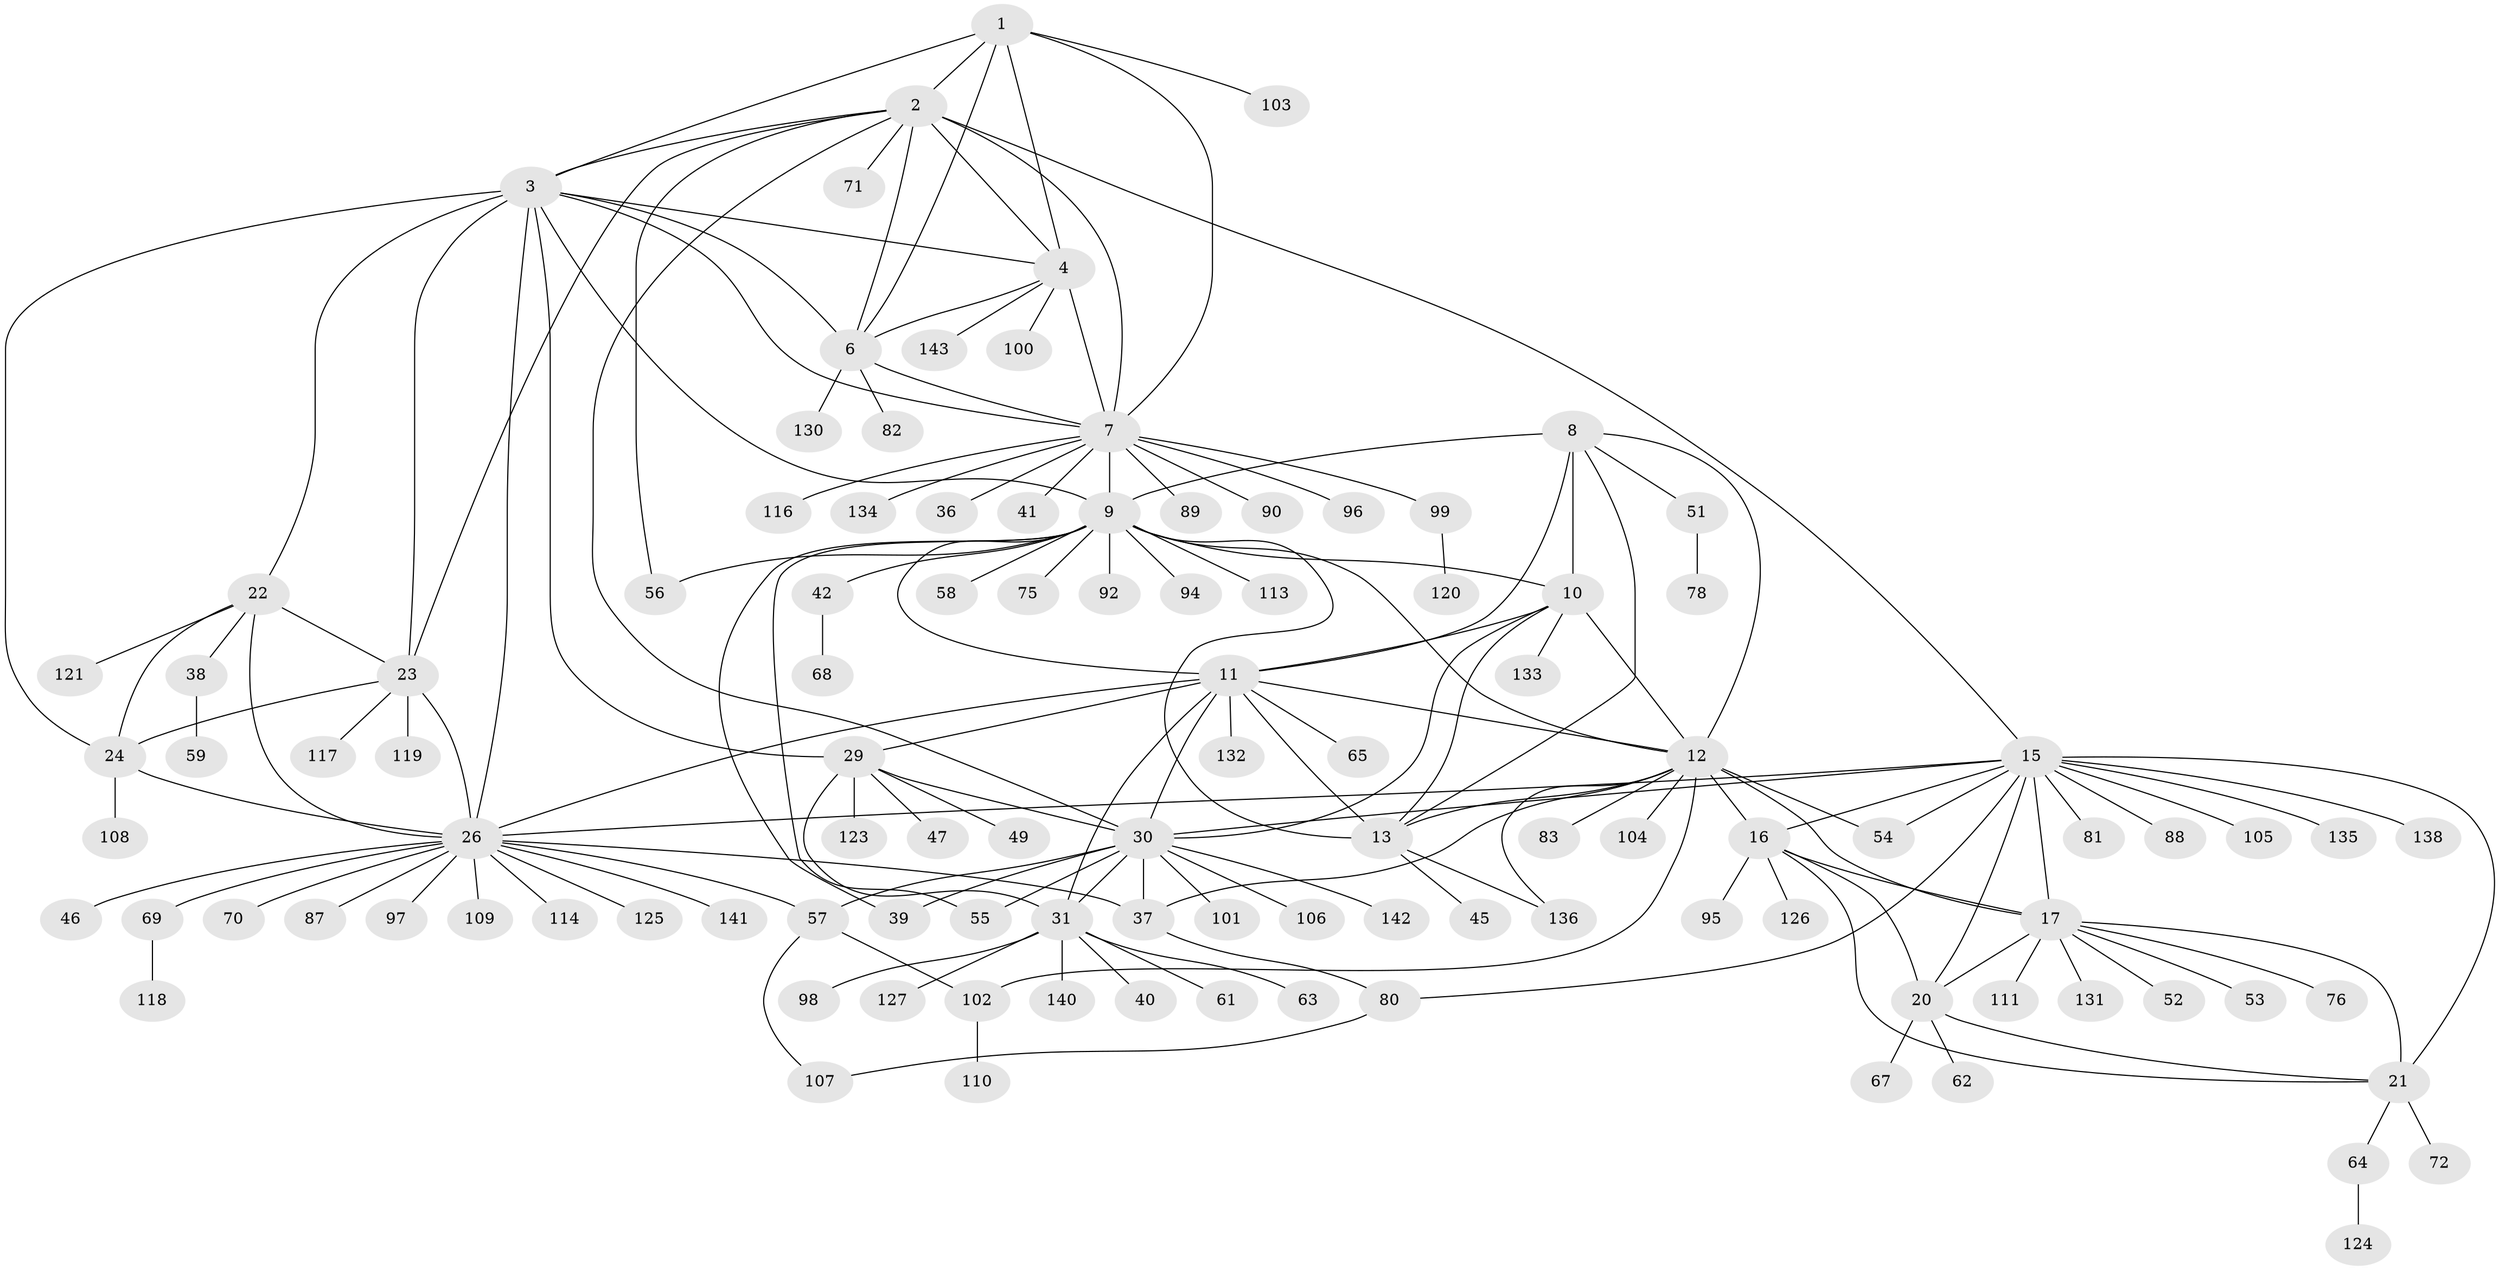 // Generated by graph-tools (version 1.1) at 2025/52/02/27/25 19:52:20]
// undirected, 110 vertices, 165 edges
graph export_dot {
graph [start="1"]
  node [color=gray90,style=filled];
  1 [super="+5"];
  2 [super="+43"];
  3 [super="+28"];
  4 [super="+128"];
  6 [super="+93"];
  7 [super="+48"];
  8 [super="+14"];
  9 [super="+77"];
  10 [super="+84"];
  11 [super="+32"];
  12 [super="+44"];
  13;
  15 [super="+19"];
  16;
  17 [super="+18"];
  20 [super="+50"];
  21 [super="+74"];
  22 [super="+25"];
  23 [super="+60"];
  24 [super="+129"];
  26 [super="+27"];
  29 [super="+35"];
  30 [super="+33"];
  31 [super="+34"];
  36;
  37 [super="+137"];
  38 [super="+79"];
  39 [super="+66"];
  40;
  41;
  42 [super="+85"];
  45;
  46;
  47;
  49;
  51;
  52;
  53;
  54 [super="+73"];
  55;
  56 [super="+112"];
  57 [super="+86"];
  58;
  59;
  61;
  62;
  63;
  64;
  65;
  67;
  68;
  69 [super="+91"];
  70;
  71;
  72;
  75;
  76;
  78;
  80 [super="+122"];
  81;
  82;
  83;
  87;
  88;
  89;
  90;
  92;
  94;
  95;
  96;
  97;
  98;
  99 [super="+115"];
  100;
  101;
  102;
  103;
  104;
  105;
  106;
  107 [super="+139"];
  108;
  109;
  110;
  111;
  113;
  114;
  116;
  117;
  118;
  119;
  120;
  121;
  123;
  124;
  125;
  126;
  127;
  130;
  131;
  132;
  133;
  134;
  135;
  136;
  138;
  140;
  141;
  142;
  143;
  1 -- 2 [weight=2];
  1 -- 3 [weight=2];
  1 -- 4 [weight=2];
  1 -- 6 [weight=2];
  1 -- 7 [weight=2];
  1 -- 103;
  2 -- 3;
  2 -- 4;
  2 -- 6;
  2 -- 7;
  2 -- 15;
  2 -- 30;
  2 -- 56;
  2 -- 71;
  2 -- 23;
  3 -- 4;
  3 -- 6;
  3 -- 7;
  3 -- 9;
  3 -- 22 [weight=2];
  3 -- 23;
  3 -- 24;
  3 -- 26 [weight=2];
  3 -- 29;
  4 -- 6;
  4 -- 7;
  4 -- 100;
  4 -- 143;
  6 -- 7;
  6 -- 82;
  6 -- 130;
  7 -- 9;
  7 -- 36;
  7 -- 41;
  7 -- 89;
  7 -- 90;
  7 -- 96;
  7 -- 99;
  7 -- 116;
  7 -- 134;
  8 -- 9 [weight=2];
  8 -- 10 [weight=2];
  8 -- 11 [weight=2];
  8 -- 12 [weight=2];
  8 -- 13 [weight=2];
  8 -- 51;
  9 -- 10;
  9 -- 11;
  9 -- 12;
  9 -- 13;
  9 -- 39;
  9 -- 42;
  9 -- 55;
  9 -- 58;
  9 -- 75;
  9 -- 92;
  9 -- 94;
  9 -- 113;
  9 -- 56;
  10 -- 11;
  10 -- 12;
  10 -- 13;
  10 -- 133;
  10 -- 30;
  11 -- 12;
  11 -- 13;
  11 -- 26;
  11 -- 132;
  11 -- 65;
  11 -- 29 [weight=2];
  11 -- 30 [weight=2];
  11 -- 31 [weight=2];
  12 -- 13;
  12 -- 83;
  12 -- 102;
  12 -- 104;
  12 -- 16;
  12 -- 136;
  12 -- 54;
  12 -- 17;
  12 -- 37;
  13 -- 45;
  13 -- 136;
  15 -- 16 [weight=2];
  15 -- 17 [weight=4];
  15 -- 20 [weight=2];
  15 -- 21 [weight=2];
  15 -- 80;
  15 -- 138;
  15 -- 135;
  15 -- 105;
  15 -- 81;
  15 -- 54;
  15 -- 88;
  15 -- 26;
  15 -- 30;
  16 -- 17 [weight=2];
  16 -- 20;
  16 -- 21;
  16 -- 95;
  16 -- 126;
  17 -- 20 [weight=2];
  17 -- 21 [weight=2];
  17 -- 53;
  17 -- 131;
  17 -- 76;
  17 -- 111;
  17 -- 52;
  20 -- 21;
  20 -- 62;
  20 -- 67;
  21 -- 64;
  21 -- 72;
  22 -- 23 [weight=2];
  22 -- 24 [weight=2];
  22 -- 26 [weight=4];
  22 -- 38;
  22 -- 121;
  23 -- 24;
  23 -- 26 [weight=2];
  23 -- 119;
  23 -- 117;
  24 -- 26 [weight=2];
  24 -- 108;
  26 -- 37;
  26 -- 46;
  26 -- 70;
  26 -- 87;
  26 -- 97;
  26 -- 109;
  26 -- 114;
  26 -- 125;
  26 -- 141;
  26 -- 69;
  26 -- 57;
  29 -- 30 [weight=4];
  29 -- 31 [weight=4];
  29 -- 47;
  29 -- 49;
  29 -- 123;
  30 -- 31 [weight=4];
  30 -- 55;
  30 -- 37;
  30 -- 101;
  30 -- 39 [weight=2];
  30 -- 106;
  30 -- 142;
  30 -- 57;
  31 -- 40;
  31 -- 63;
  31 -- 98;
  31 -- 127;
  31 -- 140;
  31 -- 61;
  37 -- 80;
  38 -- 59;
  42 -- 68;
  51 -- 78;
  57 -- 102;
  57 -- 107;
  64 -- 124;
  69 -- 118;
  80 -- 107;
  99 -- 120;
  102 -- 110;
}
